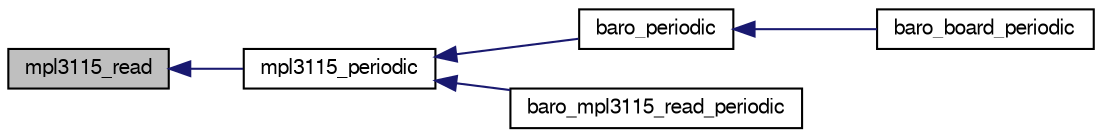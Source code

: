 digraph "mpl3115_read"
{
  edge [fontname="FreeSans",fontsize="10",labelfontname="FreeSans",labelfontsize="10"];
  node [fontname="FreeSans",fontsize="10",shape=record];
  rankdir="LR";
  Node1 [label="mpl3115_read",height=0.2,width=0.4,color="black", fillcolor="grey75", style="filled", fontcolor="black"];
  Node1 -> Node2 [dir="back",color="midnightblue",fontsize="10",style="solid",fontname="FreeSans"];
  Node2 [label="mpl3115_periodic",height=0.2,width=0.4,color="black", fillcolor="white", style="filled",URL="$mpl3115_8h.html#a82e215609eadefc64ac7198d2a1db1b6"];
  Node2 -> Node3 [dir="back",color="midnightblue",fontsize="10",style="solid",fontname="FreeSans"];
  Node3 [label="baro_periodic",height=0.2,width=0.4,color="black", fillcolor="white", style="filled",URL="$baro_8h.html#a23ed77c56ba44b3ed3cc3b8e378bdb00"];
  Node3 -> Node4 [dir="back",color="midnightblue",fontsize="10",style="solid",fontname="FreeSans"];
  Node4 [label="baro_board_periodic",height=0.2,width=0.4,color="black", fillcolor="white", style="filled",URL="$baro__board__common_8h.html#aa018d39cda0714aa4b87955f478380e8"];
  Node2 -> Node5 [dir="back",color="midnightblue",fontsize="10",style="solid",fontname="FreeSans"];
  Node5 [label="baro_mpl3115_read_periodic",height=0.2,width=0.4,color="black", fillcolor="white", style="filled",URL="$baro__mpl3115_8h.html#a28dec6a30759de1ada1c88d5eab50d98"];
}

